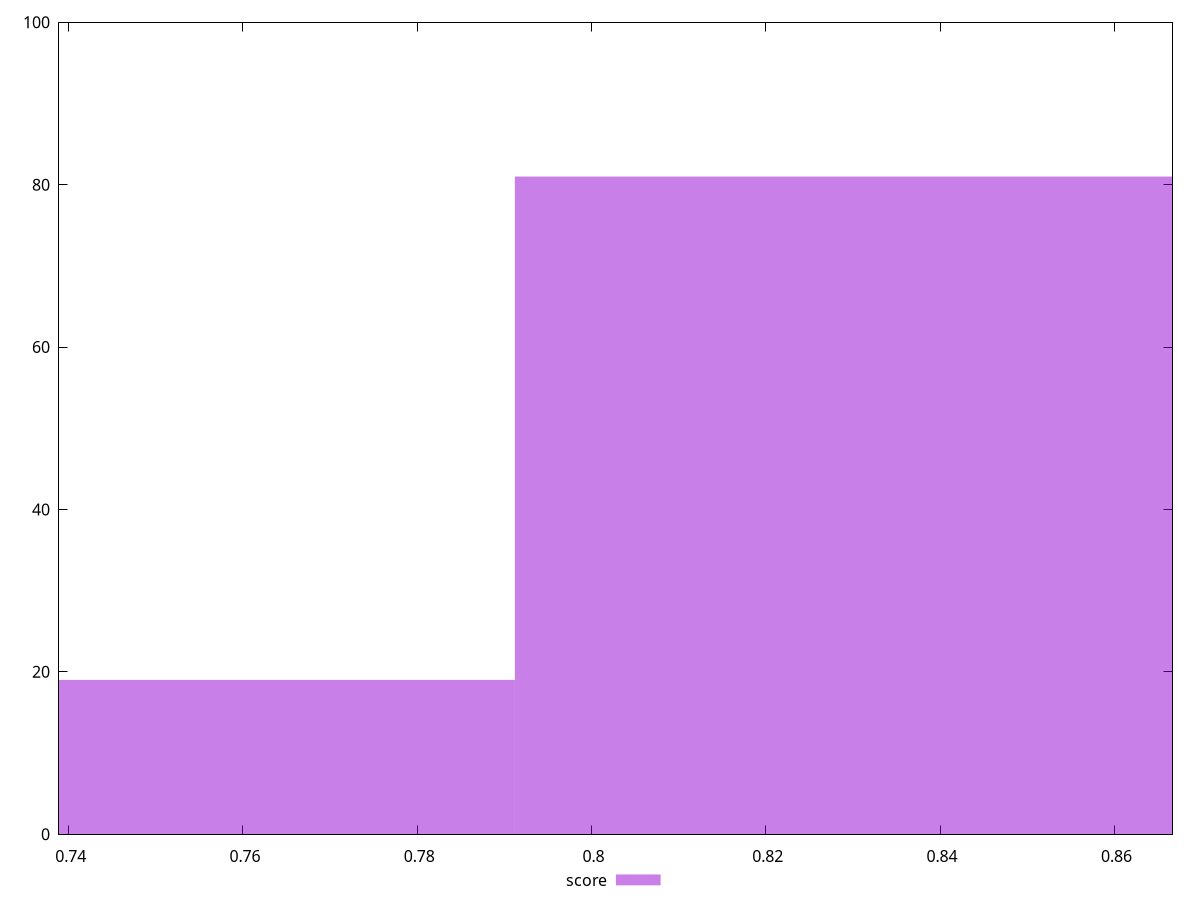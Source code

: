 reset

$score <<EOF
0.83774168027346 81
0.7446592713541866 19
EOF

set key outside below
set boxwidth 0.09308240891927333
set xrange [0.7388888888888889:0.8666666666666667]
set yrange [0:100]
set style fill transparent solid 0.5 noborder
set terminal svg size 640, 490 enhanced background rgb 'white'
set output "report_00007_2020-12-11T15:55:29.892Z/uses-http2/samples/pages+cached+noexternal+nosvg/score/histogram.svg"

plot $score title "score" with boxes

reset
